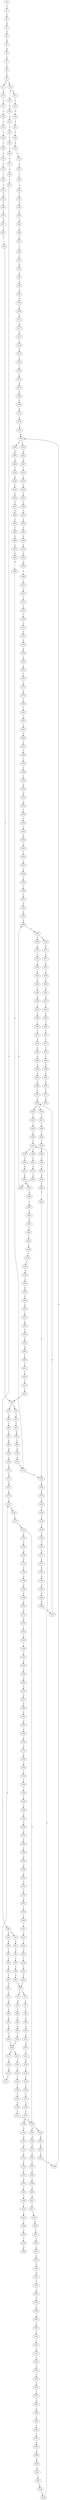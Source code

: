 strict digraph  {
	S0 -> S1 [ label = T ];
	S1 -> S2 [ label = C ];
	S2 -> S3 [ label = C ];
	S3 -> S4 [ label = A ];
	S4 -> S5 [ label = G ];
	S5 -> S6 [ label = A ];
	S6 -> S7 [ label = A ];
	S7 -> S8 [ label = C ];
	S8 -> S9 [ label = C ];
	S9 -> S10 [ label = A ];
	S9 -> S11 [ label = G ];
	S10 -> S12 [ label = G ];
	S10 -> S13 [ label = C ];
	S11 -> S14 [ label = G ];
	S12 -> S15 [ label = A ];
	S13 -> S16 [ label = C ];
	S14 -> S17 [ label = A ];
	S15 -> S18 [ label = C ];
	S16 -> S19 [ label = A ];
	S17 -> S20 [ label = C ];
	S18 -> S21 [ label = T ];
	S19 -> S22 [ label = C ];
	S20 -> S23 [ label = G ];
	S21 -> S24 [ label = C ];
	S22 -> S25 [ label = C ];
	S23 -> S26 [ label = C ];
	S24 -> S27 [ label = C ];
	S25 -> S28 [ label = C ];
	S26 -> S29 [ label = C ];
	S27 -> S30 [ label = C ];
	S28 -> S31 [ label = C ];
	S29 -> S32 [ label = C ];
	S30 -> S33 [ label = A ];
	S31 -> S34 [ label = T ];
	S32 -> S35 [ label = A ];
	S33 -> S36 [ label = T ];
	S34 -> S37 [ label = T ];
	S35 -> S38 [ label = T ];
	S36 -> S39 [ label = C ];
	S37 -> S40 [ label = C ];
	S38 -> S41 [ label = C ];
	S39 -> S42 [ label = T ];
	S40 -> S43 [ label = C ];
	S40 -> S44 [ label = G ];
	S41 -> S45 [ label = G ];
	S42 -> S46 [ label = G ];
	S43 -> S47 [ label = T ];
	S44 -> S48 [ label = A ];
	S45 -> S49 [ label = T ];
	S46 -> S50 [ label = C ];
	S47 -> S51 [ label = G ];
	S48 -> S52 [ label = T ];
	S49 -> S53 [ label = C ];
	S50 -> S54 [ label = C ];
	S51 -> S55 [ label = T ];
	S52 -> S56 [ label = C ];
	S53 -> S57 [ label = C ];
	S54 -> S58 [ label = A ];
	S55 -> S59 [ label = C ];
	S56 -> S60 [ label = G ];
	S57 -> S61 [ label = T ];
	S58 -> S62 [ label = G ];
	S59 -> S63 [ label = C ];
	S60 -> S64 [ label = T ];
	S61 -> S65 [ label = C ];
	S62 -> S66 [ label = T ];
	S63 -> S67 [ label = T ];
	S64 -> S68 [ label = T ];
	S65 -> S69 [ label = T ];
	S66 -> S70 [ label = C ];
	S67 -> S71 [ label = A ];
	S67 -> S72 [ label = T ];
	S68 -> S73 [ label = T ];
	S69 -> S74 [ label = T ];
	S69 -> S75 [ label = G ];
	S70 -> S76 [ label = G ];
	S71 -> S77 [ label = C ];
	S72 -> S78 [ label = G ];
	S73 -> S79 [ label = G ];
	S74 -> S80 [ label = C ];
	S75 -> S81 [ label = T ];
	S76 -> S82 [ label = T ];
	S77 -> S83 [ label = T ];
	S78 -> S84 [ label = T ];
	S79 -> S85 [ label = T ];
	S80 -> S86 [ label = T ];
	S81 -> S87 [ label = C ];
	S82 -> S88 [ label = A ];
	S83 -> S89 [ label = A ];
	S84 -> S90 [ label = A ];
	S85 -> S91 [ label = A ];
	S86 -> S92 [ label = C ];
	S87 -> S93 [ label = G ];
	S88 -> S94 [ label = A ];
	S89 -> S95 [ label = C ];
	S90 -> S96 [ label = G ];
	S91 -> S97 [ label = G ];
	S92 -> S98 [ label = G ];
	S93 -> S99 [ label = T ];
	S94 -> S100 [ label = G ];
	S95 -> S101 [ label = C ];
	S96 -> S102 [ label = G ];
	S97 -> S103 [ label = G ];
	S98 -> S104 [ label = G ];
	S99 -> S105 [ label = G ];
	S100 -> S106 [ label = A ];
	S101 -> S107 [ label = A ];
	S102 -> S108 [ label = A ];
	S103 -> S108 [ label = A ];
	S104 -> S109 [ label = A ];
	S105 -> S110 [ label = G ];
	S106 -> S111 [ label = C ];
	S107 -> S112 [ label = G ];
	S108 -> S113 [ label = G ];
	S108 -> S114 [ label = A ];
	S109 -> S115 [ label = G ];
	S110 -> S116 [ label = T ];
	S111 -> S117 [ label = G ];
	S112 -> S118 [ label = G ];
	S113 -> S119 [ label = A ];
	S114 -> S120 [ label = A ];
	S115 -> S121 [ label = A ];
	S116 -> S122 [ label = A ];
	S117 -> S123 [ label = G ];
	S118 -> S124 [ label = A ];
	S119 -> S125 [ label = G ];
	S120 -> S126 [ label = G ];
	S121 -> S127 [ label = G ];
	S122 -> S128 [ label = C ];
	S123 -> S129 [ label = C ];
	S124 -> S130 [ label = G ];
	S125 -> S131 [ label = G ];
	S126 -> S132 [ label = G ];
	S127 -> S133 [ label = G ];
	S128 -> S134 [ label = C ];
	S129 -> S135 [ label = T ];
	S130 -> S136 [ label = A ];
	S131 -> S137 [ label = T ];
	S132 -> S138 [ label = T ];
	S133 -> S137 [ label = T ];
	S134 -> S139 [ label = G ];
	S135 -> S140 [ label = C ];
	S136 -> S141 [ label = G ];
	S137 -> S142 [ label = C ];
	S138 -> S143 [ label = C ];
	S139 -> S144 [ label = G ];
	S140 -> S145 [ label = T ];
	S141 -> S146 [ label = T ];
	S142 -> S147 [ label = C ];
	S143 -> S148 [ label = C ];
	S144 -> S149 [ label = T ];
	S145 -> S150 [ label = C ];
	S146 -> S151 [ label = C ];
	S147 -> S152 [ label = C ];
	S148 -> S153 [ label = C ];
	S149 -> S154 [ label = G ];
	S150 -> S155 [ label = G ];
	S151 -> S156 [ label = A ];
	S152 -> S157 [ label = A ];
	S152 -> S158 [ label = G ];
	S153 -> S158 [ label = G ];
	S154 -> S159 [ label = G ];
	S155 -> S160 [ label = A ];
	S156 -> S161 [ label = G ];
	S157 -> S162 [ label = G ];
	S158 -> S163 [ label = G ];
	S158 -> S164 [ label = A ];
	S159 -> S165 [ label = T ];
	S160 -> S166 [ label = A ];
	S161 -> S167 [ label = G ];
	S162 -> S168 [ label = A ];
	S163 -> S169 [ label = A ];
	S164 -> S170 [ label = A ];
	S165 -> S171 [ label = T ];
	S166 -> S172 [ label = G ];
	S167 -> S173 [ label = A ];
	S168 -> S174 [ label = G ];
	S169 -> S175 [ label = G ];
	S170 -> S176 [ label = G ];
	S171 -> S177 [ label = A ];
	S172 -> S178 [ label = T ];
	S173 -> S179 [ label = C ];
	S174 -> S180 [ label = C ];
	S175 -> S181 [ label = G ];
	S176 -> S182 [ label = T ];
	S177 -> S183 [ label = G ];
	S178 -> S184 [ label = C ];
	S179 -> S185 [ label = C ];
	S180 -> S186 [ label = C ];
	S181 -> S187 [ label = C ];
	S182 -> S188 [ label = C ];
	S183 -> S189 [ label = A ];
	S184 -> S190 [ label = G ];
	S185 -> S191 [ label = A ];
	S186 -> S192 [ label = A ];
	S187 -> S193 [ label = G ];
	S188 -> S190 [ label = G ];
	S189 -> S194 [ label = A ];
	S190 -> S195 [ label = C ];
	S190 -> S196 [ label = A ];
	S191 -> S197 [ label = G ];
	S192 -> S198 [ label = C ];
	S193 -> S199 [ label = T ];
	S194 -> S200 [ label = G ];
	S195 -> S201 [ label = G ];
	S196 -> S202 [ label = G ];
	S197 -> S203 [ label = T ];
	S198 -> S204 [ label = G ];
	S199 -> S205 [ label = G ];
	S200 -> S206 [ label = G ];
	S201 -> S207 [ label = G ];
	S202 -> S208 [ label = G ];
	S203 -> S209 [ label = C ];
	S204 -> S210 [ label = G ];
	S205 -> S211 [ label = G ];
	S206 -> S212 [ label = G ];
	S207 -> S213 [ label = C ];
	S208 -> S214 [ label = T ];
	S209 -> S215 [ label = T ];
	S210 -> S216 [ label = T ];
	S211 -> S217 [ label = T ];
	S212 -> S218 [ label = G ];
	S213 -> S219 [ label = T ];
	S214 -> S220 [ label = A ];
	S215 -> S221 [ label = C ];
	S216 -> S222 [ label = T ];
	S217 -> S223 [ label = A ];
	S218 -> S224 [ label = T ];
	S218 -> S225 [ label = G ];
	S219 -> S226 [ label = A ];
	S220 -> S227 [ label = T ];
	S221 -> S228 [ label = T ];
	S222 -> S229 [ label = A ];
	S223 -> S230 [ label = T ];
	S224 -> S231 [ label = C ];
	S225 -> S232 [ label = T ];
	S226 -> S233 [ label = T ];
	S227 -> S234 [ label = A ];
	S228 -> S235 [ label = G ];
	S229 -> S236 [ label = C ];
	S230 -> S237 [ label = G ];
	S231 -> S238 [ label = T ];
	S232 -> S239 [ label = C ];
	S233 -> S240 [ label = A ];
	S234 -> S241 [ label = A ];
	S235 -> S242 [ label = T ];
	S236 -> S243 [ label = T ];
	S237 -> S244 [ label = A ];
	S238 -> S245 [ label = C ];
	S239 -> S246 [ label = C ];
	S240 -> S247 [ label = G ];
	S241 -> S248 [ label = G ];
	S242 -> S249 [ label = A ];
	S243 -> S250 [ label = G ];
	S244 -> S251 [ label = G ];
	S245 -> S252 [ label = T ];
	S246 -> S253 [ label = G ];
	S247 -> S254 [ label = T ];
	S248 -> S255 [ label = T ];
	S250 -> S256 [ label = C ];
	S251 -> S257 [ label = C ];
	S252 -> S258 [ label = C ];
	S253 -> S259 [ label = C ];
	S253 -> S260 [ label = T ];
	S254 -> S261 [ label = A ];
	S255 -> S262 [ label = C ];
	S256 -> S263 [ label = A ];
	S257 -> S264 [ label = G ];
	S258 -> S265 [ label = G ];
	S259 -> S266 [ label = C ];
	S260 -> S267 [ label = C ];
	S261 -> S268 [ label = G ];
	S262 -> S269 [ label = G ];
	S263 -> S270 [ label = G ];
	S264 -> S271 [ label = G ];
	S265 -> S272 [ label = T ];
	S266 -> S273 [ label = G ];
	S267 -> S274 [ label = G ];
	S268 -> S275 [ label = C ];
	S269 -> S276 [ label = T ];
	S270 -> S277 [ label = A ];
	S271 -> S278 [ label = T ];
	S272 -> S279 [ label = G ];
	S273 -> S280 [ label = G ];
	S274 -> S281 [ label = G ];
	S275 -> S282 [ label = C ];
	S276 -> S283 [ label = G ];
	S277 -> S284 [ label = C ];
	S278 -> S285 [ label = C ];
	S279 -> S286 [ label = G ];
	S280 -> S287 [ label = A ];
	S281 -> S288 [ label = A ];
	S282 -> S289 [ label = G ];
	S283 -> S290 [ label = G ];
	S284 -> S291 [ label = G ];
	S285 -> S292 [ label = G ];
	S286 -> S293 [ label = T ];
	S287 -> S294 [ label = A ];
	S288 -> S295 [ label = A ];
	S289 -> S296 [ label = A ];
	S290 -> S116 [ label = T ];
	S291 -> S297 [ label = G ];
	S292 -> S298 [ label = C ];
	S293 -> S122 [ label = A ];
	S294 -> S299 [ label = C ];
	S295 -> S300 [ label = C ];
	S296 -> S301 [ label = A ];
	S297 -> S302 [ label = A ];
	S298 -> S303 [ label = A ];
	S299 -> S304 [ label = T ];
	S300 -> S305 [ label = A ];
	S300 -> S306 [ label = T ];
	S301 -> S307 [ label = A ];
	S302 -> S308 [ label = C ];
	S303 -> S309 [ label = C ];
	S304 -> S310 [ label = G ];
	S305 -> S311 [ label = G ];
	S306 -> S312 [ label = A ];
	S307 -> S313 [ label = C ];
	S308 -> S314 [ label = A ];
	S309 -> S315 [ label = G ];
	S310 -> S316 [ label = C ];
	S311 -> S317 [ label = G ];
	S312 -> S318 [ label = C ];
	S313 -> S319 [ label = C ];
	S314 -> S320 [ label = C ];
	S315 -> S321 [ label = C ];
	S316 -> S322 [ label = A ];
	S317 -> S323 [ label = A ];
	S318 -> S324 [ label = A ];
	S319 -> S325 [ label = C ];
	S320 -> S326 [ label = A ];
	S321 -> S327 [ label = G ];
	S322 -> S328 [ label = A ];
	S323 -> S329 [ label = A ];
	S324 -> S330 [ label = A ];
	S325 -> S331 [ label = C ];
	S326 -> S332 [ label = C ];
	S327 -> S333 [ label = C ];
	S328 -> S334 [ label = C ];
	S329 -> S335 [ label = T ];
	S330 -> S336 [ label = C ];
	S331 -> S337 [ label = G ];
	S332 -> S338 [ label = C ];
	S333 -> S339 [ label = G ];
	S334 -> S340 [ label = C ];
	S335 -> S341 [ label = A ];
	S336 -> S342 [ label = G ];
	S337 -> S343 [ label = A ];
	S338 -> S344 [ label = T ];
	S339 -> S345 [ label = G ];
	S340 -> S346 [ label = A ];
	S341 -> S347 [ label = G ];
	S342 -> S348 [ label = A ];
	S343 -> S349 [ label = C ];
	S344 -> S350 [ label = C ];
	S345 -> S351 [ label = C ];
	S346 -> S352 [ label = G ];
	S347 -> S353 [ label = T ];
	S348 -> S354 [ label = A ];
	S349 -> S355 [ label = T ];
	S350 -> S356 [ label = T ];
	S351 -> S357 [ label = T ];
	S352 -> S358 [ label = A ];
	S353 -> S359 [ label = C ];
	S354 -> S360 [ label = A ];
	S355 -> S361 [ label = A ];
	S356 -> S362 [ label = A ];
	S357 -> S363 [ label = G ];
	S358 -> S364 [ label = A ];
	S359 -> S365 [ label = T ];
	S360 -> S366 [ label = A ];
	S361 -> S367 [ label = G ];
	S362 -> S368 [ label = G ];
	S363 -> S369 [ label = G ];
	S364 -> S370 [ label = C ];
	S365 -> S371 [ label = C ];
	S366 -> S372 [ label = C ];
	S367 -> S373 [ label = A ];
	S368 -> S374 [ label = A ];
	S369 -> S375 [ label = A ];
	S370 -> S376 [ label = A ];
	S371 -> S377 [ label = T ];
	S372 -> S378 [ label = A ];
	S373 -> S379 [ label = A ];
	S374 -> S380 [ label = A ];
	S375 -> S381 [ label = A ];
	S376 -> S382 [ label = G ];
	S377 -> S383 [ label = C ];
	S378 -> S384 [ label = G ];
	S379 -> S385 [ label = T ];
	S380 -> S386 [ label = C ];
	S381 -> S387 [ label = T ];
	S382 -> S388 [ label = C ];
	S383 -> S389 [ label = T ];
	S384 -> S390 [ label = A ];
	S385 -> S391 [ label = C ];
	S386 -> S392 [ label = G ];
	S387 -> S393 [ label = G ];
	S388 -> S394 [ label = C ];
	S389 -> S395 [ label = G ];
	S390 -> S396 [ label = A ];
	S391 -> S397 [ label = G ];
	S392 -> S398 [ label = A ];
	S393 -> S399 [ label = G ];
	S394 -> S400 [ label = G ];
	S395 -> S401 [ label = A ];
	S396 -> S402 [ label = G ];
	S397 -> S403 [ label = G ];
	S398 -> S404 [ label = G ];
	S399 -> S405 [ label = G ];
	S400 -> S406 [ label = T ];
	S401 -> S407 [ label = G ];
	S402 -> S408 [ label = G ];
	S403 -> S409 [ label = G ];
	S404 -> S410 [ label = G ];
	S405 -> S411 [ label = G ];
	S406 -> S412 [ label = C ];
	S407 -> S413 [ label = T ];
	S408 -> S414 [ label = G ];
	S409 -> S415 [ label = T ];
	S410 -> S416 [ label = T ];
	S411 -> S417 [ label = T ];
	S412 -> S418 [ label = C ];
	S413 -> S419 [ label = A ];
	S414 -> S218 [ label = G ];
	S415 -> S420 [ label = A ];
	S416 -> S421 [ label = G ];
	S417 -> S422 [ label = C ];
	S418 -> S423 [ label = T ];
	S420 -> S424 [ label = T ];
	S421 -> S425 [ label = T ];
	S422 -> S426 [ label = C ];
	S423 -> S427 [ label = C ];
	S424 -> S428 [ label = C ];
	S425 -> S429 [ label = C ];
	S426 -> S253 [ label = G ];
	S427 -> S69 [ label = T ];
	S428 -> S430 [ label = C ];
	S429 -> S431 [ label = C ];
	S430 -> S432 [ label = C ];
	S431 -> S433 [ label = C ];
	S432 -> S434 [ label = G ];
	S433 -> S435 [ label = T ];
	S434 -> S436 [ label = A ];
	S435 -> S437 [ label = G ];
	S436 -> S438 [ label = A ];
	S437 -> S439 [ label = T ];
	S438 -> S440 [ label = A ];
	S439 -> S441 [ label = C ];
	S440 -> S442 [ label = G ];
	S441 -> S443 [ label = C ];
	S442 -> S444 [ label = T ];
	S443 -> S67 [ label = T ];
	S444 -> S445 [ label = G ];
	S445 -> S446 [ label = T ];
	S446 -> S447 [ label = C ];
	S447 -> S448 [ label = G ];
	S448 -> S449 [ label = T ];
	S449 -> S450 [ label = C ];
	S450 -> S451 [ label = G ];
	S451 -> S452 [ label = G ];
	S452 -> S453 [ label = A ];
	S453 -> S295 [ label = A ];
}
